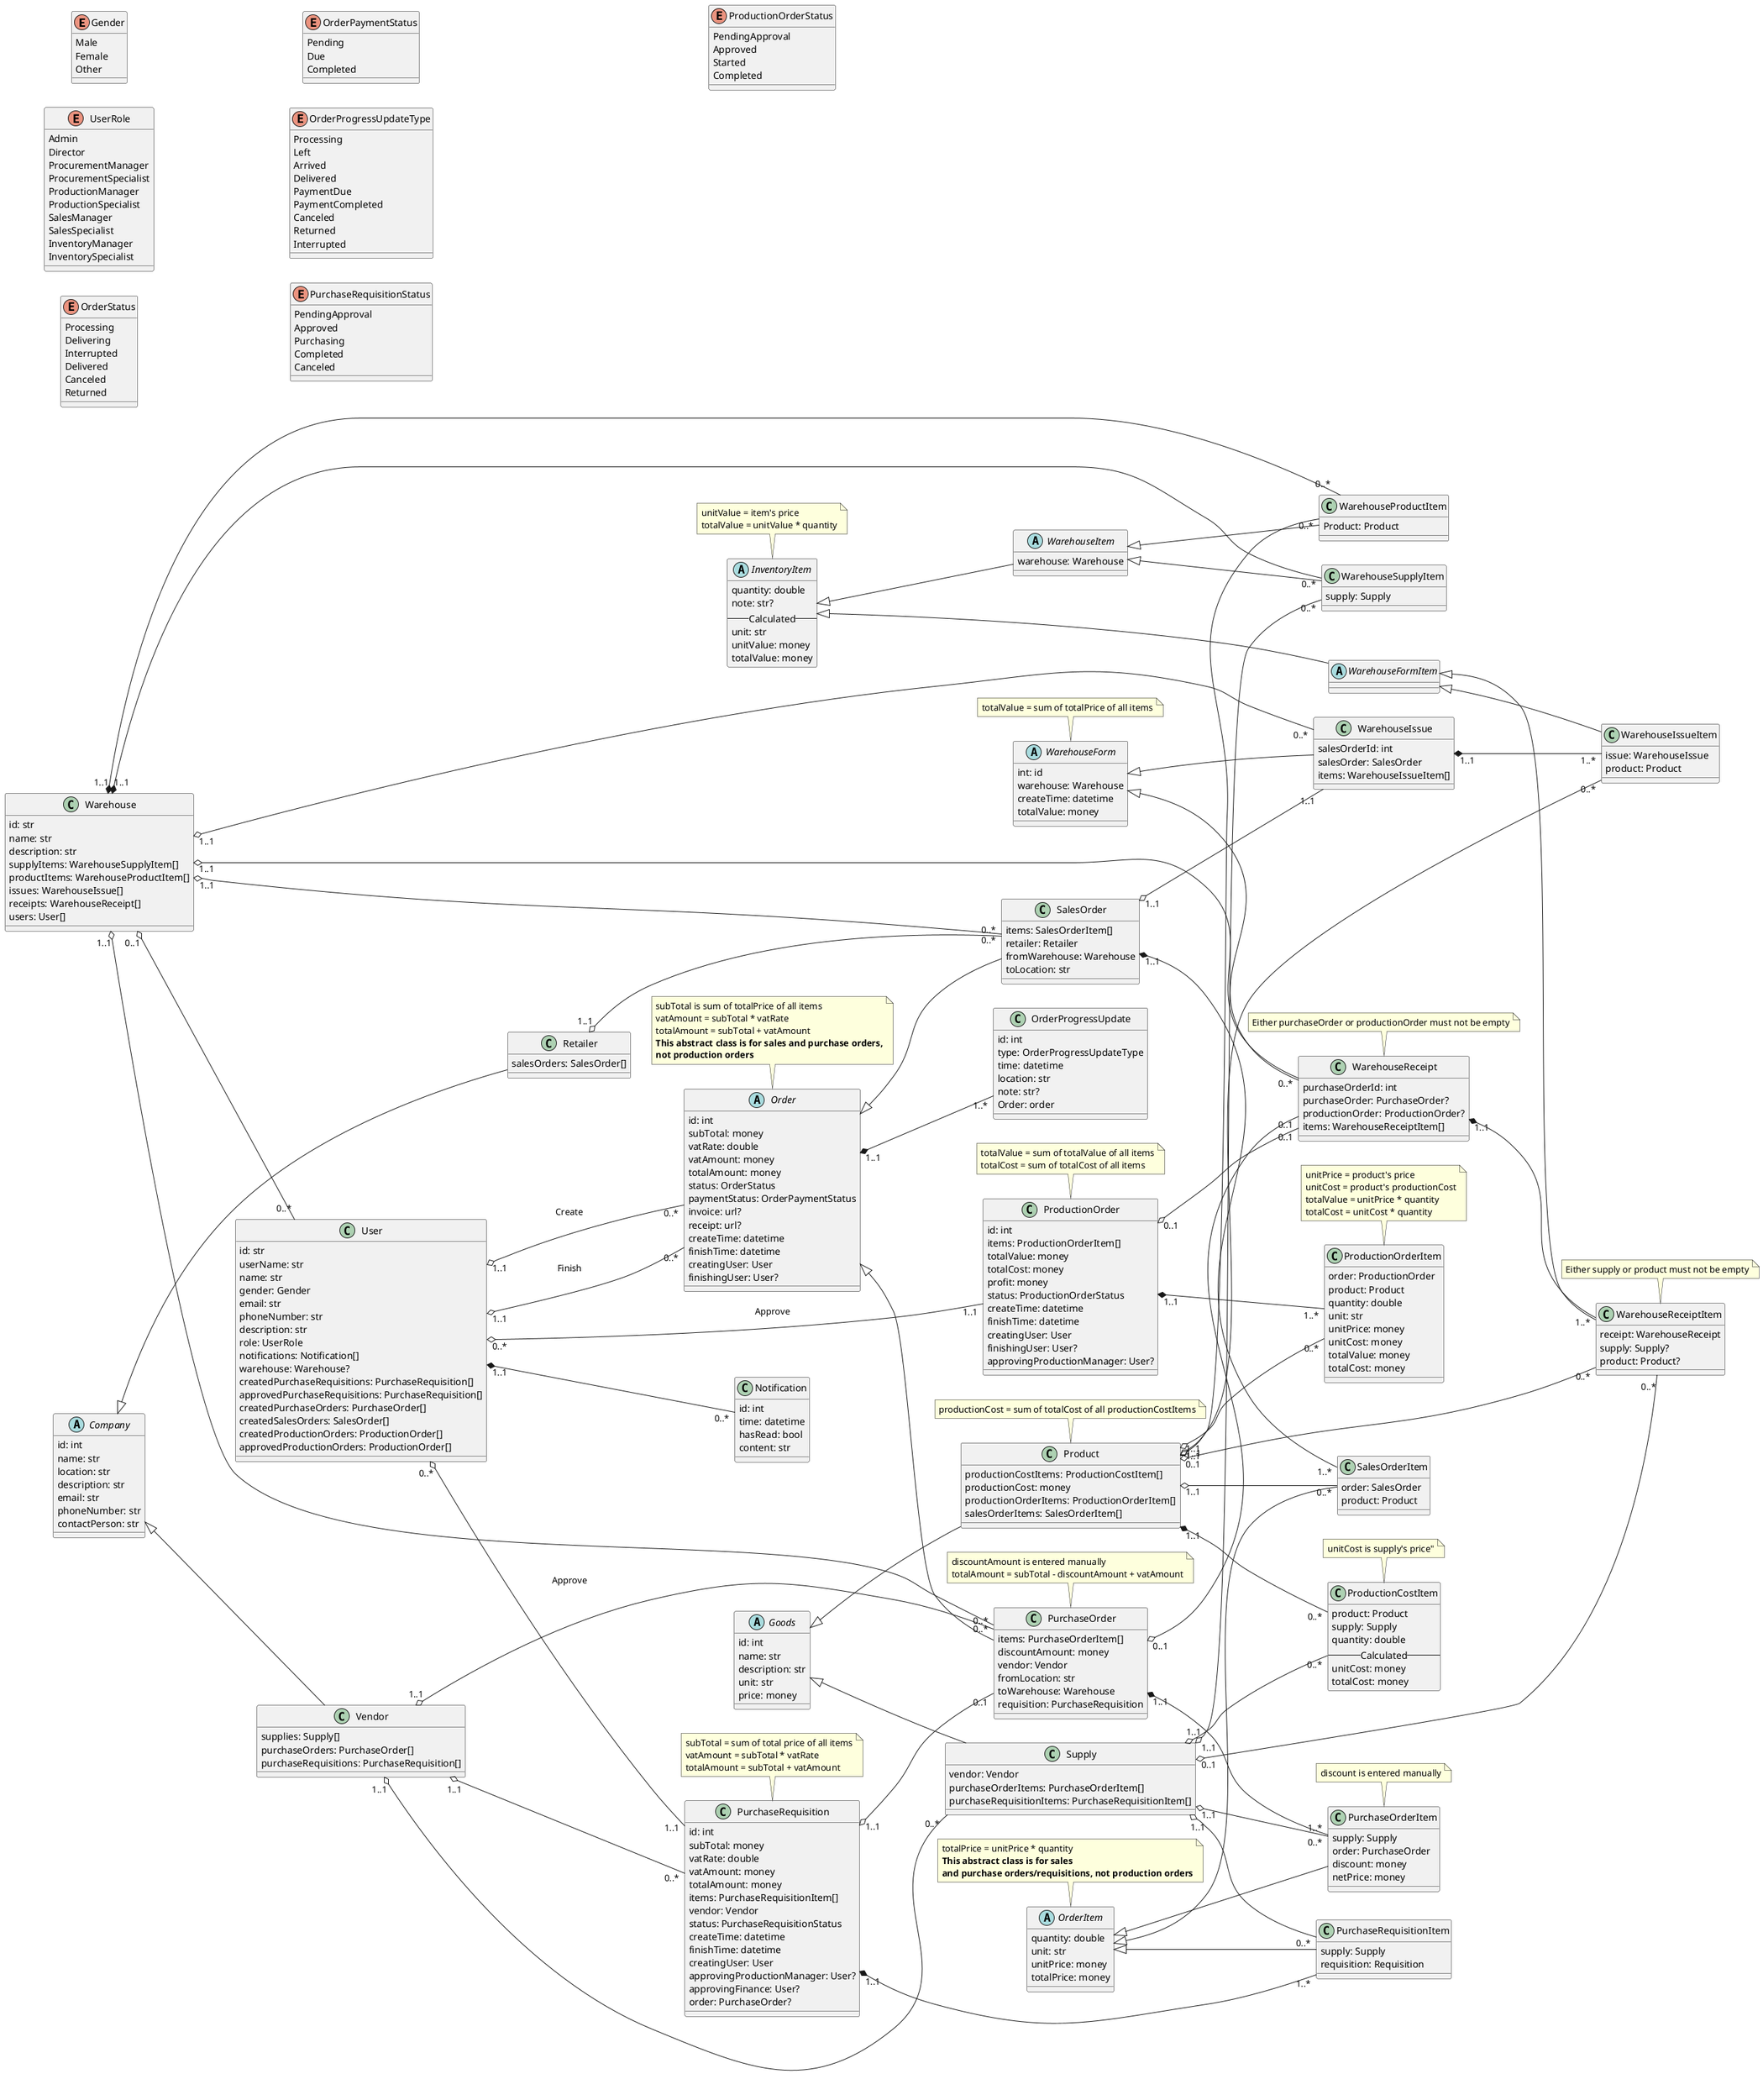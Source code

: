 @startuml classes
left to right direction

enum Gender {
    Male
    Female
    Other
}

enum UserRole {
    Admin
    Director
    ProcurementManager
    ProcurementSpecialist
    ProductionManager
    ProductionSpecialist
    SalesManager
    SalesSpecialist
    InventoryManager
    InventorySpecialist
}

class User {
    id: str
    userName: str
    name: str
    gender: Gender
    email: str
    phoneNumber: str
    description: str
    role: UserRole
    notifications: Notification[]
    warehouse: Warehouse?
    createdPurchaseRequisitions: PurchaseRequisition[]
    approvedPurchaseRequisitions: PurchaseRequisition[]
    createdPurchaseOrders: PurchaseOrder[]
    createdSalesOrders: SalesOrder[]
    createdProductionOrders: ProductionOrder[]
    approvedProductionOrders: ProductionOrder[]
}
Warehouse "0..1" o-- "0..*" User

class Notification {
    id: int
    time: datetime
    hasRead: bool
    content: str
}
User "1..1" *-- "0..*" Notification

abstract Company {
    id: int
    name: str
    location: str
    description: str
    email: str
    phoneNumber: str
    contactPerson: str
}

class Vendor {
    supplies: Supply[]
    purchaseOrders: PurchaseOrder[]
    purchaseRequisitions: PurchaseRequisition[]

}
Company <|-- Vendor

class Retailer {
    salesOrders: SalesOrder[]
}
Company <|-- Retailer

abstract Goods {
    id: int
    name: str
    description: str
    unit: str
    price: money
}

class Supply {
    vendor: Vendor
    purchaseOrderItems: PurchaseOrderItem[]
    purchaseRequisitionItems: PurchaseRequisitionItem[]
}
Goods <|-- Supply
Vendor "1..1" o-- "0..*" Supply

class Product {
    productionCostItems: ProductionCostItem[]
    productionCost: money
    productionOrderItems: ProductionOrderItem[]
    salesOrderItems: SalesOrderItem[]
}
Goods <|-- Product
note top: productionCost = sum of totalCost of all productionCostItems

class ProductionCostItem {
    product: Product
    supply: Supply
    quantity: double
    --Calculated--
    unitCost: money
    totalCost: money
}
Product "1..1" *-- "0..*" ProductionCostItem
Supply "1..1" o-- "0..*" ProductionCostItem
note top: unitCost is supply's price"

enum OrderStatus {
    Processing
    Delivering
    Interrupted
    Delivered
    Canceled
    Returned
}

enum OrderPaymentStatus {
    Pending
    Due
    Completed
}

abstract Order {
    id: int
    subTotal: money
    vatRate: double
    vatAmount: money
    totalAmount: money
    status: OrderStatus
    paymentStatus: OrderPaymentStatus
    invoice: url?
    receipt: url?
    createTime: datetime
    finishTime: datetime
    creatingUser: User
    finishingUser: User?
}
User "1..1" o-- "0..*" Order : Create
User "1..1" o-- "0..*" Order : Finish
note top
    subTotal is sum of totalPrice of all items
    vatAmount = subTotal * vatRate
    totalAmount = subTotal + vatAmount
    <b>This abstract class is for sales and purchase orders,
    <b>not production orders
endnote

abstract OrderItem {
    quantity: double
    unit: str
    unitPrice: money
    totalPrice: money
}
note top
    totalPrice = unitPrice * quantity
    <b>This abstract class is for sales
    <b>and purchase orders/requisitions, not production orders
endnote

enum OrderProgressUpdateType {
    Processing
    Left
    Arrived
    Delivered
    PaymentDue
    PaymentCompleted
    Canceled
    Returned
    Interrupted
}

class OrderProgressUpdate {
    id: int
    type: OrderProgressUpdateType
    time: datetime
    location: str
    note: str?
    Order: order
}
Order "1..1" *-- "1..*" OrderProgressUpdate

enum PurchaseRequisitionStatus {
    PendingApproval
    Approved
    Purchasing
    Completed
    Canceled
}

class PurchaseRequisition {
    id: int
    subTotal: money
    vatRate: double
    vatAmount: money
    totalAmount: money
    items: PurchaseRequisitionItem[]
    vendor: Vendor
    status: PurchaseRequisitionStatus
    createTime: datetime
    finishTime: datetime
    creatingUser: User
    approvingProductionManager: User?
    approvingFinance: User?
    order: PurchaseOrder?
}
Vendor "1..1" o-- "0..*" PurchaseRequisition
User "0..*" o-- "1..1" PurchaseRequisition : Approve
note top
    subTotal = sum of total price of all items
    vatAmount = subTotal * vatRate
    totalAmount = subTotal + vatAmount
endnote

class PurchaseRequisitionItem {
    supply: Supply
    requisition: Requisition
}
OrderItem <|-- PurchaseRequisitionItem
PurchaseRequisition "1..1" *-- "1..*" PurchaseRequisitionItem
Supply "1..1" o-- "0..*" PurchaseRequisitionItem

class PurchaseOrder {
    items: PurchaseOrderItem[]
    discountAmount: money
    vendor: Vendor
    fromLocation: str
    toWarehouse: Warehouse
    requisition: PurchaseRequisition
}
Order <|-- PurchaseOrder
Vendor "1..1" o-- "0..*" PurchaseOrder
Warehouse "1..1" o-- "0..*" PurchaseOrder
PurchaseRequisition "1..1" o-- "0..1" PurchaseOrder
note top
    discountAmount is entered manually
    totalAmount = subTotal - discountAmount + vatAmount
endnote

class PurchaseOrderItem {
    supply: Supply
    order: PurchaseOrder
    discount: money
    netPrice: money
}
OrderItem <|-- PurchaseOrderItem
PurchaseOrder "1..1" *-- "1..*" PurchaseOrderItem
Supply "1..1" o-- "0..*" PurchaseOrderItem
note top: discount is entered manually

class SalesOrder {
    items: SalesOrderItem[]
    retailer: Retailer
    fromWarehouse: Warehouse
    toLocation: str
}
Order <|-- SalesOrder
Retailer "1..1" o-- "0..*" SalesOrder
Warehouse "1..1" o-- "0..*" SalesOrder

class SalesOrderItem {
    order: SalesOrder
    product: Product
}
OrderItem <|-- SalesOrderItem
SalesOrder "1..1" *-- "1..*" SalesOrderItem
Product "1..1" o-- "0..*" SalesOrderItem

enum ProductionOrderStatus {
    PendingApproval
    Approved
    Started
    Completed
}

class ProductionOrder {
    id: int
    items: ProductionOrderItem[]
    totalValue: money
    totalCost: money
    profit: money
    status: ProductionOrderStatus
    createTime: datetime
    finishTime: datetime
    creatingUser: User
    finishingUser: User?
    approvingProductionManager: User?
}
User "0..*" o-- "1..1" ProductionOrder : Approve
note top
    totalValue = sum of totalValue of all items
    totalCost = sum of totalCost of all items
endnote

class ProductionOrderItem {
    order: ProductionOrder
    product: Product
    quantity: double
    unit: str
    unitPrice: money
    unitCost: money
    totalValue: money
    totalCost: money
}
ProductionOrder "1..1" *-- "1..*" ProductionOrderItem
Product "1..1" o-- "0..*" ProductionOrderItem
note top
    unitPrice = product's price
    unitCost = product's productionCost
    totalValue = unitPrice * quantity
    totalCost = unitCost * quantity
endnote

abstract InventoryItem {
    quantity: double
    note: str?
    --Calculated--
    unit: str
    unitValue: money
    totalValue: money
}
note top
    unitValue = item's price
    totalValue = unitValue * quantity
endnote

class Warehouse {
    id: str
    name: str
    description: str
    supplyItems: WarehouseSupplyItem[]
    productItems: WarehouseProductItem[]
    issues: WarehouseIssue[]
    receipts: WarehouseReceipt[]
    users: User[]
}

abstract WarehouseItem {
    warehouse: Warehouse
}
InventoryItem <|-- WarehouseItem

class WarehouseSupplyItem {
    supply: Supply
}
WarehouseItem <|-- WarehouseSupplyItem
Warehouse "1..1" *-- "0..*" WarehouseSupplyItem
Supply "1..1" o-- "0..*" WarehouseSupplyItem

class WarehouseProductItem {
    Product: Product
}
WarehouseItem <|-- WarehouseProductItem
Warehouse "1..1" *-- "0..*" WarehouseProductItem
Product "1..1" o-- "0..*" WarehouseProductItem

abstract WarehouseForm {
    int: id
    warehouse: Warehouse
    createTime: datetime
    totalValue: money
}
note top
    totalValue = sum of totalPrice of all items
endnote

abstract WarehouseFormItem
InventoryItem <|-- WarehouseFormItem

class WarehouseIssue {
    salesOrderId: int
    salesOrder: SalesOrder
    items: WarehouseIssueItem[]
}
WarehouseForm <|-- WarehouseIssue
SalesOrder "1..1" o-- "1..1" WarehouseIssue
Warehouse "1..1" o-- "0..*" WarehouseIssue

class WarehouseIssueItem {
    issue: WarehouseIssue
    product: Product
}
WarehouseFormItem <|-- WarehouseIssueItem
WarehouseIssue "1..1" *-- "1..*" WarehouseIssueItem
Product "1..1" o-- "0..*" WarehouseIssueItem

class WarehouseReceipt {
    purchaseOrderId: int
    purchaseOrder: PurchaseOrder?
    productionOrder: ProductionOrder?
    items: WarehouseReceiptItem[]
}
WarehouseForm <|-- WarehouseReceipt
PurchaseOrder "0..1" o-- "0..1" WarehouseReceipt
ProductionOrder "0..1" o-- "0..1" WarehouseReceipt
Warehouse "1..1" o-- "0..*" WarehouseReceipt
note top: Either purchaseOrder or productionOrder must not be empty

class WarehouseReceiptItem {
    receipt: WarehouseReceipt
    supply: Supply?
    product: Product?
}
WarehouseFormItem <|-- WarehouseReceiptItem
WarehouseReceipt "1..1" *-- "1..*" WarehouseReceiptItem
Supply "0..1" o-- "0..*" WarehouseReceiptItem
Product "0..1" o-- "0..*" WarehouseReceiptItem
note top: Either supply or product must not be empty
@enduml